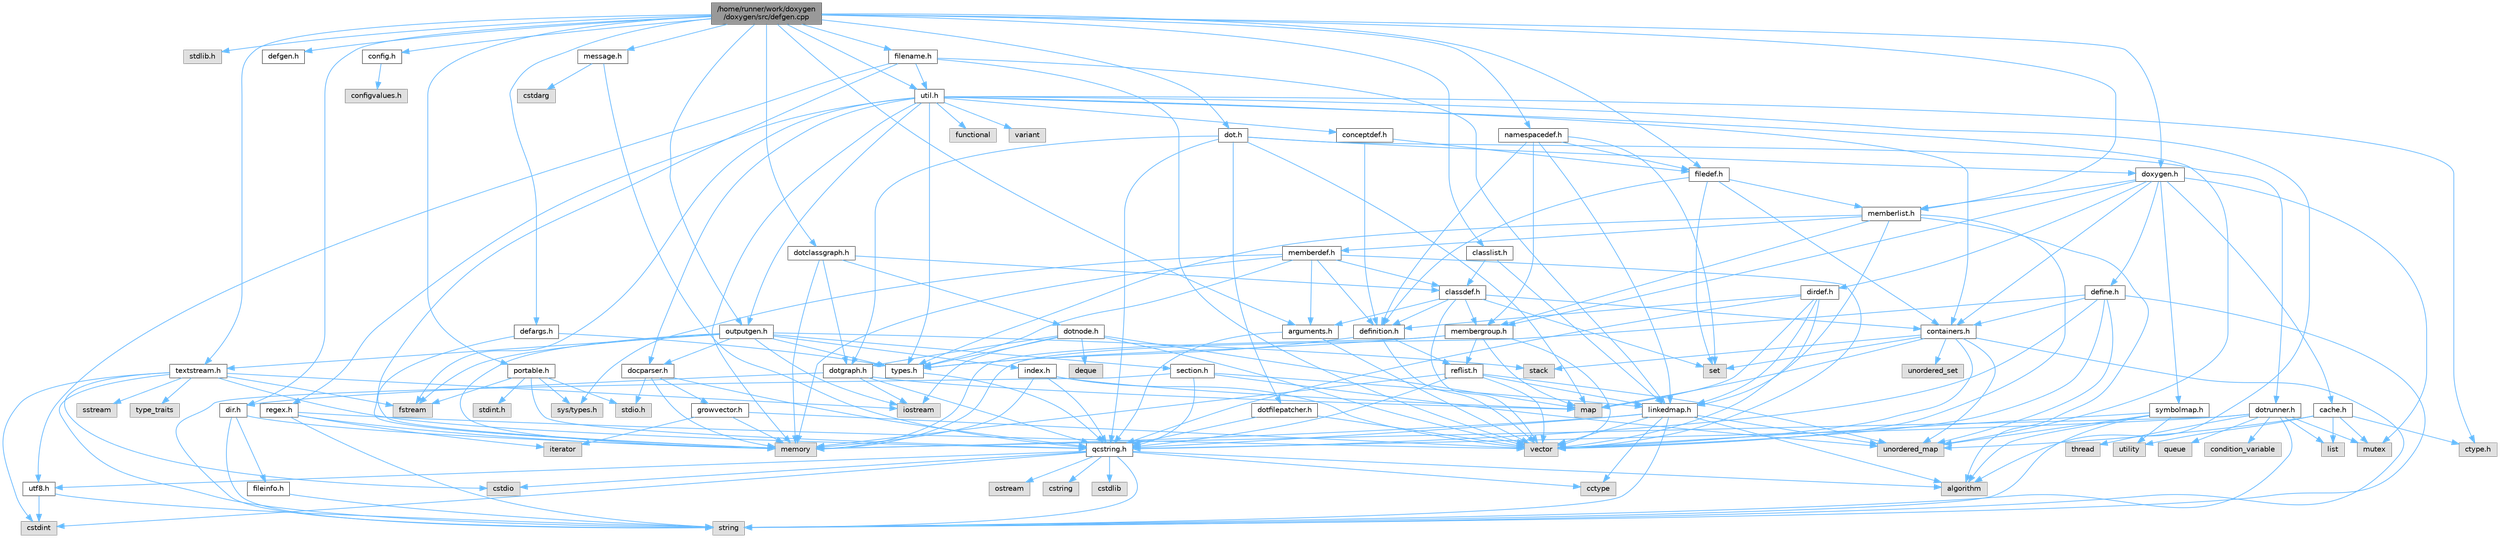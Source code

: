 digraph "/home/runner/work/doxygen/doxygen/src/defgen.cpp"
{
 // INTERACTIVE_SVG=YES
 // LATEX_PDF_SIZE
  bgcolor="transparent";
  edge [fontname=Helvetica,fontsize=10,labelfontname=Helvetica,labelfontsize=10];
  node [fontname=Helvetica,fontsize=10,shape=box,height=0.2,width=0.4];
  Node1 [id="Node000001",label="/home/runner/work/doxygen\l/doxygen/src/defgen.cpp",height=0.2,width=0.4,color="gray40", fillcolor="grey60", style="filled", fontcolor="black",tooltip=" "];
  Node1 -> Node2 [id="edge1_Node000001_Node000002",color="steelblue1",style="solid",tooltip=" "];
  Node2 [id="Node000002",label="stdlib.h",height=0.2,width=0.4,color="grey60", fillcolor="#E0E0E0", style="filled",tooltip=" "];
  Node1 -> Node3 [id="edge2_Node000001_Node000003",color="steelblue1",style="solid",tooltip=" "];
  Node3 [id="Node000003",label="portable.h",height=0.2,width=0.4,color="grey40", fillcolor="white", style="filled",URL="$d2/de2/portable_8h.html",tooltip="Portable versions of functions that are platform dependent."];
  Node3 -> Node4 [id="edge3_Node000003_Node000004",color="steelblue1",style="solid",tooltip=" "];
  Node4 [id="Node000004",label="stdio.h",height=0.2,width=0.4,color="grey60", fillcolor="#E0E0E0", style="filled",tooltip=" "];
  Node3 -> Node5 [id="edge4_Node000003_Node000005",color="steelblue1",style="solid",tooltip=" "];
  Node5 [id="Node000005",label="sys/types.h",height=0.2,width=0.4,color="grey60", fillcolor="#E0E0E0", style="filled",tooltip=" "];
  Node3 -> Node6 [id="edge5_Node000003_Node000006",color="steelblue1",style="solid",tooltip=" "];
  Node6 [id="Node000006",label="stdint.h",height=0.2,width=0.4,color="grey60", fillcolor="#E0E0E0", style="filled",tooltip=" "];
  Node3 -> Node7 [id="edge6_Node000003_Node000007",color="steelblue1",style="solid",tooltip=" "];
  Node7 [id="Node000007",label="fstream",height=0.2,width=0.4,color="grey60", fillcolor="#E0E0E0", style="filled",tooltip=" "];
  Node3 -> Node8 [id="edge7_Node000003_Node000008",color="steelblue1",style="solid",tooltip=" "];
  Node8 [id="Node000008",label="qcstring.h",height=0.2,width=0.4,color="grey40", fillcolor="white", style="filled",URL="$d7/d5c/qcstring_8h.html",tooltip=" "];
  Node8 -> Node9 [id="edge8_Node000008_Node000009",color="steelblue1",style="solid",tooltip=" "];
  Node9 [id="Node000009",label="string",height=0.2,width=0.4,color="grey60", fillcolor="#E0E0E0", style="filled",tooltip=" "];
  Node8 -> Node10 [id="edge9_Node000008_Node000010",color="steelblue1",style="solid",tooltip=" "];
  Node10 [id="Node000010",label="algorithm",height=0.2,width=0.4,color="grey60", fillcolor="#E0E0E0", style="filled",tooltip=" "];
  Node8 -> Node11 [id="edge10_Node000008_Node000011",color="steelblue1",style="solid",tooltip=" "];
  Node11 [id="Node000011",label="cctype",height=0.2,width=0.4,color="grey60", fillcolor="#E0E0E0", style="filled",tooltip=" "];
  Node8 -> Node12 [id="edge11_Node000008_Node000012",color="steelblue1",style="solid",tooltip=" "];
  Node12 [id="Node000012",label="cstring",height=0.2,width=0.4,color="grey60", fillcolor="#E0E0E0", style="filled",tooltip=" "];
  Node8 -> Node13 [id="edge12_Node000008_Node000013",color="steelblue1",style="solid",tooltip=" "];
  Node13 [id="Node000013",label="cstdio",height=0.2,width=0.4,color="grey60", fillcolor="#E0E0E0", style="filled",tooltip=" "];
  Node8 -> Node14 [id="edge13_Node000008_Node000014",color="steelblue1",style="solid",tooltip=" "];
  Node14 [id="Node000014",label="cstdlib",height=0.2,width=0.4,color="grey60", fillcolor="#E0E0E0", style="filled",tooltip=" "];
  Node8 -> Node15 [id="edge14_Node000008_Node000015",color="steelblue1",style="solid",tooltip=" "];
  Node15 [id="Node000015",label="cstdint",height=0.2,width=0.4,color="grey60", fillcolor="#E0E0E0", style="filled",tooltip=" "];
  Node8 -> Node16 [id="edge15_Node000008_Node000016",color="steelblue1",style="solid",tooltip=" "];
  Node16 [id="Node000016",label="ostream",height=0.2,width=0.4,color="grey60", fillcolor="#E0E0E0", style="filled",tooltip=" "];
  Node8 -> Node17 [id="edge16_Node000008_Node000017",color="steelblue1",style="solid",tooltip=" "];
  Node17 [id="Node000017",label="utf8.h",height=0.2,width=0.4,color="grey40", fillcolor="white", style="filled",URL="$db/d7c/utf8_8h.html",tooltip="Various UTF8 related helper functions."];
  Node17 -> Node15 [id="edge17_Node000017_Node000015",color="steelblue1",style="solid",tooltip=" "];
  Node17 -> Node9 [id="edge18_Node000017_Node000009",color="steelblue1",style="solid",tooltip=" "];
  Node1 -> Node18 [id="edge19_Node000001_Node000018",color="steelblue1",style="solid",tooltip=" "];
  Node18 [id="Node000018",label="defgen.h",height=0.2,width=0.4,color="grey40", fillcolor="white", style="filled",URL="$d2/d59/defgen_8h.html",tooltip=" "];
  Node1 -> Node19 [id="edge20_Node000001_Node000019",color="steelblue1",style="solid",tooltip=" "];
  Node19 [id="Node000019",label="doxygen.h",height=0.2,width=0.4,color="grey40", fillcolor="white", style="filled",URL="$d1/da1/doxygen_8h.html",tooltip=" "];
  Node19 -> Node20 [id="edge21_Node000019_Node000020",color="steelblue1",style="solid",tooltip=" "];
  Node20 [id="Node000020",label="mutex",height=0.2,width=0.4,color="grey60", fillcolor="#E0E0E0", style="filled",tooltip=" "];
  Node19 -> Node21 [id="edge22_Node000019_Node000021",color="steelblue1",style="solid",tooltip=" "];
  Node21 [id="Node000021",label="containers.h",height=0.2,width=0.4,color="grey40", fillcolor="white", style="filled",URL="$d5/d75/containers_8h.html",tooltip=" "];
  Node21 -> Node22 [id="edge23_Node000021_Node000022",color="steelblue1",style="solid",tooltip=" "];
  Node22 [id="Node000022",label="vector",height=0.2,width=0.4,color="grey60", fillcolor="#E0E0E0", style="filled",tooltip=" "];
  Node21 -> Node9 [id="edge24_Node000021_Node000009",color="steelblue1",style="solid",tooltip=" "];
  Node21 -> Node23 [id="edge25_Node000021_Node000023",color="steelblue1",style="solid",tooltip=" "];
  Node23 [id="Node000023",label="set",height=0.2,width=0.4,color="grey60", fillcolor="#E0E0E0", style="filled",tooltip=" "];
  Node21 -> Node24 [id="edge26_Node000021_Node000024",color="steelblue1",style="solid",tooltip=" "];
  Node24 [id="Node000024",label="map",height=0.2,width=0.4,color="grey60", fillcolor="#E0E0E0", style="filled",tooltip=" "];
  Node21 -> Node25 [id="edge27_Node000021_Node000025",color="steelblue1",style="solid",tooltip=" "];
  Node25 [id="Node000025",label="unordered_set",height=0.2,width=0.4,color="grey60", fillcolor="#E0E0E0", style="filled",tooltip=" "];
  Node21 -> Node26 [id="edge28_Node000021_Node000026",color="steelblue1",style="solid",tooltip=" "];
  Node26 [id="Node000026",label="unordered_map",height=0.2,width=0.4,color="grey60", fillcolor="#E0E0E0", style="filled",tooltip=" "];
  Node21 -> Node27 [id="edge29_Node000021_Node000027",color="steelblue1",style="solid",tooltip=" "];
  Node27 [id="Node000027",label="stack",height=0.2,width=0.4,color="grey60", fillcolor="#E0E0E0", style="filled",tooltip=" "];
  Node19 -> Node28 [id="edge30_Node000019_Node000028",color="steelblue1",style="solid",tooltip=" "];
  Node28 [id="Node000028",label="membergroup.h",height=0.2,width=0.4,color="grey40", fillcolor="white", style="filled",URL="$d9/d11/membergroup_8h.html",tooltip=" "];
  Node28 -> Node22 [id="edge31_Node000028_Node000022",color="steelblue1",style="solid",tooltip=" "];
  Node28 -> Node24 [id="edge32_Node000028_Node000024",color="steelblue1",style="solid",tooltip=" "];
  Node28 -> Node29 [id="edge33_Node000028_Node000029",color="steelblue1",style="solid",tooltip=" "];
  Node29 [id="Node000029",label="memory",height=0.2,width=0.4,color="grey60", fillcolor="#E0E0E0", style="filled",tooltip=" "];
  Node28 -> Node30 [id="edge34_Node000028_Node000030",color="steelblue1",style="solid",tooltip=" "];
  Node30 [id="Node000030",label="types.h",height=0.2,width=0.4,color="grey40", fillcolor="white", style="filled",URL="$d9/d49/types_8h.html",tooltip="This file contains a number of basic enums and types."];
  Node30 -> Node8 [id="edge35_Node000030_Node000008",color="steelblue1",style="solid",tooltip=" "];
  Node28 -> Node31 [id="edge36_Node000028_Node000031",color="steelblue1",style="solid",tooltip=" "];
  Node31 [id="Node000031",label="reflist.h",height=0.2,width=0.4,color="grey40", fillcolor="white", style="filled",URL="$d1/d02/reflist_8h.html",tooltip=" "];
  Node31 -> Node22 [id="edge37_Node000031_Node000022",color="steelblue1",style="solid",tooltip=" "];
  Node31 -> Node26 [id="edge38_Node000031_Node000026",color="steelblue1",style="solid",tooltip=" "];
  Node31 -> Node29 [id="edge39_Node000031_Node000029",color="steelblue1",style="solid",tooltip=" "];
  Node31 -> Node8 [id="edge40_Node000031_Node000008",color="steelblue1",style="solid",tooltip=" "];
  Node31 -> Node32 [id="edge41_Node000031_Node000032",color="steelblue1",style="solid",tooltip=" "];
  Node32 [id="Node000032",label="linkedmap.h",height=0.2,width=0.4,color="grey40", fillcolor="white", style="filled",URL="$da/de1/linkedmap_8h.html",tooltip=" "];
  Node32 -> Node26 [id="edge42_Node000032_Node000026",color="steelblue1",style="solid",tooltip=" "];
  Node32 -> Node22 [id="edge43_Node000032_Node000022",color="steelblue1",style="solid",tooltip=" "];
  Node32 -> Node29 [id="edge44_Node000032_Node000029",color="steelblue1",style="solid",tooltip=" "];
  Node32 -> Node9 [id="edge45_Node000032_Node000009",color="steelblue1",style="solid",tooltip=" "];
  Node32 -> Node10 [id="edge46_Node000032_Node000010",color="steelblue1",style="solid",tooltip=" "];
  Node32 -> Node11 [id="edge47_Node000032_Node000011",color="steelblue1",style="solid",tooltip=" "];
  Node32 -> Node8 [id="edge48_Node000032_Node000008",color="steelblue1",style="solid",tooltip=" "];
  Node19 -> Node33 [id="edge49_Node000019_Node000033",color="steelblue1",style="solid",tooltip=" "];
  Node33 [id="Node000033",label="dirdef.h",height=0.2,width=0.4,color="grey40", fillcolor="white", style="filled",URL="$d6/d15/dirdef_8h.html",tooltip=" "];
  Node33 -> Node22 [id="edge50_Node000033_Node000022",color="steelblue1",style="solid",tooltip=" "];
  Node33 -> Node24 [id="edge51_Node000033_Node000024",color="steelblue1",style="solid",tooltip=" "];
  Node33 -> Node8 [id="edge52_Node000033_Node000008",color="steelblue1",style="solid",tooltip=" "];
  Node33 -> Node32 [id="edge53_Node000033_Node000032",color="steelblue1",style="solid",tooltip=" "];
  Node33 -> Node34 [id="edge54_Node000033_Node000034",color="steelblue1",style="solid",tooltip=" "];
  Node34 [id="Node000034",label="definition.h",height=0.2,width=0.4,color="grey40", fillcolor="white", style="filled",URL="$df/da1/definition_8h.html",tooltip=" "];
  Node34 -> Node22 [id="edge55_Node000034_Node000022",color="steelblue1",style="solid",tooltip=" "];
  Node34 -> Node30 [id="edge56_Node000034_Node000030",color="steelblue1",style="solid",tooltip=" "];
  Node34 -> Node31 [id="edge57_Node000034_Node000031",color="steelblue1",style="solid",tooltip=" "];
  Node19 -> Node35 [id="edge58_Node000019_Node000035",color="steelblue1",style="solid",tooltip=" "];
  Node35 [id="Node000035",label="memberlist.h",height=0.2,width=0.4,color="grey40", fillcolor="white", style="filled",URL="$dd/d78/memberlist_8h.html",tooltip=" "];
  Node35 -> Node22 [id="edge59_Node000035_Node000022",color="steelblue1",style="solid",tooltip=" "];
  Node35 -> Node10 [id="edge60_Node000035_Node000010",color="steelblue1",style="solid",tooltip=" "];
  Node35 -> Node36 [id="edge61_Node000035_Node000036",color="steelblue1",style="solid",tooltip=" "];
  Node36 [id="Node000036",label="memberdef.h",height=0.2,width=0.4,color="grey40", fillcolor="white", style="filled",URL="$d4/d46/memberdef_8h.html",tooltip=" "];
  Node36 -> Node22 [id="edge62_Node000036_Node000022",color="steelblue1",style="solid",tooltip=" "];
  Node36 -> Node29 [id="edge63_Node000036_Node000029",color="steelblue1",style="solid",tooltip=" "];
  Node36 -> Node5 [id="edge64_Node000036_Node000005",color="steelblue1",style="solid",tooltip=" "];
  Node36 -> Node30 [id="edge65_Node000036_Node000030",color="steelblue1",style="solid",tooltip=" "];
  Node36 -> Node34 [id="edge66_Node000036_Node000034",color="steelblue1",style="solid",tooltip=" "];
  Node36 -> Node37 [id="edge67_Node000036_Node000037",color="steelblue1",style="solid",tooltip=" "];
  Node37 [id="Node000037",label="arguments.h",height=0.2,width=0.4,color="grey40", fillcolor="white", style="filled",URL="$df/d9b/arguments_8h.html",tooltip=" "];
  Node37 -> Node22 [id="edge68_Node000037_Node000022",color="steelblue1",style="solid",tooltip=" "];
  Node37 -> Node8 [id="edge69_Node000037_Node000008",color="steelblue1",style="solid",tooltip=" "];
  Node36 -> Node38 [id="edge70_Node000036_Node000038",color="steelblue1",style="solid",tooltip=" "];
  Node38 [id="Node000038",label="classdef.h",height=0.2,width=0.4,color="grey40", fillcolor="white", style="filled",URL="$d1/da6/classdef_8h.html",tooltip=" "];
  Node38 -> Node22 [id="edge71_Node000038_Node000022",color="steelblue1",style="solid",tooltip=" "];
  Node38 -> Node23 [id="edge72_Node000038_Node000023",color="steelblue1",style="solid",tooltip=" "];
  Node38 -> Node21 [id="edge73_Node000038_Node000021",color="steelblue1",style="solid",tooltip=" "];
  Node38 -> Node34 [id="edge74_Node000038_Node000034",color="steelblue1",style="solid",tooltip=" "];
  Node38 -> Node37 [id="edge75_Node000038_Node000037",color="steelblue1",style="solid",tooltip=" "];
  Node38 -> Node28 [id="edge76_Node000038_Node000028",color="steelblue1",style="solid",tooltip=" "];
  Node35 -> Node32 [id="edge77_Node000035_Node000032",color="steelblue1",style="solid",tooltip=" "];
  Node35 -> Node30 [id="edge78_Node000035_Node000030",color="steelblue1",style="solid",tooltip=" "];
  Node35 -> Node28 [id="edge79_Node000035_Node000028",color="steelblue1",style="solid",tooltip=" "];
  Node19 -> Node39 [id="edge80_Node000019_Node000039",color="steelblue1",style="solid",tooltip=" "];
  Node39 [id="Node000039",label="define.h",height=0.2,width=0.4,color="grey40", fillcolor="white", style="filled",URL="$df/d67/define_8h.html",tooltip=" "];
  Node39 -> Node22 [id="edge81_Node000039_Node000022",color="steelblue1",style="solid",tooltip=" "];
  Node39 -> Node29 [id="edge82_Node000039_Node000029",color="steelblue1",style="solid",tooltip=" "];
  Node39 -> Node9 [id="edge83_Node000039_Node000009",color="steelblue1",style="solid",tooltip=" "];
  Node39 -> Node26 [id="edge84_Node000039_Node000026",color="steelblue1",style="solid",tooltip=" "];
  Node39 -> Node8 [id="edge85_Node000039_Node000008",color="steelblue1",style="solid",tooltip=" "];
  Node39 -> Node21 [id="edge86_Node000039_Node000021",color="steelblue1",style="solid",tooltip=" "];
  Node19 -> Node40 [id="edge87_Node000019_Node000040",color="steelblue1",style="solid",tooltip=" "];
  Node40 [id="Node000040",label="cache.h",height=0.2,width=0.4,color="grey40", fillcolor="white", style="filled",URL="$d3/d26/cache_8h.html",tooltip=" "];
  Node40 -> Node41 [id="edge88_Node000040_Node000041",color="steelblue1",style="solid",tooltip=" "];
  Node41 [id="Node000041",label="list",height=0.2,width=0.4,color="grey60", fillcolor="#E0E0E0", style="filled",tooltip=" "];
  Node40 -> Node26 [id="edge89_Node000040_Node000026",color="steelblue1",style="solid",tooltip=" "];
  Node40 -> Node20 [id="edge90_Node000040_Node000020",color="steelblue1",style="solid",tooltip=" "];
  Node40 -> Node42 [id="edge91_Node000040_Node000042",color="steelblue1",style="solid",tooltip=" "];
  Node42 [id="Node000042",label="utility",height=0.2,width=0.4,color="grey60", fillcolor="#E0E0E0", style="filled",tooltip=" "];
  Node40 -> Node43 [id="edge92_Node000040_Node000043",color="steelblue1",style="solid",tooltip=" "];
  Node43 [id="Node000043",label="ctype.h",height=0.2,width=0.4,color="grey60", fillcolor="#E0E0E0", style="filled",tooltip=" "];
  Node19 -> Node44 [id="edge93_Node000019_Node000044",color="steelblue1",style="solid",tooltip=" "];
  Node44 [id="Node000044",label="symbolmap.h",height=0.2,width=0.4,color="grey40", fillcolor="white", style="filled",URL="$d7/ddd/symbolmap_8h.html",tooltip=" "];
  Node44 -> Node10 [id="edge94_Node000044_Node000010",color="steelblue1",style="solid",tooltip=" "];
  Node44 -> Node26 [id="edge95_Node000044_Node000026",color="steelblue1",style="solid",tooltip=" "];
  Node44 -> Node22 [id="edge96_Node000044_Node000022",color="steelblue1",style="solid",tooltip=" "];
  Node44 -> Node9 [id="edge97_Node000044_Node000009",color="steelblue1",style="solid",tooltip=" "];
  Node44 -> Node42 [id="edge98_Node000044_Node000042",color="steelblue1",style="solid",tooltip=" "];
  Node1 -> Node45 [id="edge99_Node000001_Node000045",color="steelblue1",style="solid",tooltip=" "];
  Node45 [id="Node000045",label="message.h",height=0.2,width=0.4,color="grey40", fillcolor="white", style="filled",URL="$d2/d0d/message_8h.html",tooltip=" "];
  Node45 -> Node46 [id="edge100_Node000045_Node000046",color="steelblue1",style="solid",tooltip=" "];
  Node46 [id="Node000046",label="cstdarg",height=0.2,width=0.4,color="grey60", fillcolor="#E0E0E0", style="filled",tooltip=" "];
  Node45 -> Node8 [id="edge101_Node000045_Node000008",color="steelblue1",style="solid",tooltip=" "];
  Node1 -> Node47 [id="edge102_Node000001_Node000047",color="steelblue1",style="solid",tooltip=" "];
  Node47 [id="Node000047",label="config.h",height=0.2,width=0.4,color="grey40", fillcolor="white", style="filled",URL="$db/d16/config_8h.html",tooltip=" "];
  Node47 -> Node48 [id="edge103_Node000047_Node000048",color="steelblue1",style="solid",tooltip=" "];
  Node48 [id="Node000048",label="configvalues.h",height=0.2,width=0.4,color="grey60", fillcolor="#E0E0E0", style="filled",tooltip=" "];
  Node1 -> Node49 [id="edge104_Node000001_Node000049",color="steelblue1",style="solid",tooltip=" "];
  Node49 [id="Node000049",label="classlist.h",height=0.2,width=0.4,color="grey40", fillcolor="white", style="filled",URL="$d2/df8/classlist_8h.html",tooltip=" "];
  Node49 -> Node32 [id="edge105_Node000049_Node000032",color="steelblue1",style="solid",tooltip=" "];
  Node49 -> Node38 [id="edge106_Node000049_Node000038",color="steelblue1",style="solid",tooltip=" "];
  Node1 -> Node50 [id="edge107_Node000001_Node000050",color="steelblue1",style="solid",tooltip=" "];
  Node50 [id="Node000050",label="util.h",height=0.2,width=0.4,color="grey40", fillcolor="white", style="filled",URL="$d8/d3c/util_8h.html",tooltip="A bunch of utility functions."];
  Node50 -> Node29 [id="edge108_Node000050_Node000029",color="steelblue1",style="solid",tooltip=" "];
  Node50 -> Node26 [id="edge109_Node000050_Node000026",color="steelblue1",style="solid",tooltip=" "];
  Node50 -> Node10 [id="edge110_Node000050_Node000010",color="steelblue1",style="solid",tooltip=" "];
  Node50 -> Node51 [id="edge111_Node000050_Node000051",color="steelblue1",style="solid",tooltip=" "];
  Node51 [id="Node000051",label="functional",height=0.2,width=0.4,color="grey60", fillcolor="#E0E0E0", style="filled",tooltip=" "];
  Node50 -> Node7 [id="edge112_Node000050_Node000007",color="steelblue1",style="solid",tooltip=" "];
  Node50 -> Node52 [id="edge113_Node000050_Node000052",color="steelblue1",style="solid",tooltip=" "];
  Node52 [id="Node000052",label="variant",height=0.2,width=0.4,color="grey60", fillcolor="#E0E0E0", style="filled",tooltip=" "];
  Node50 -> Node43 [id="edge114_Node000050_Node000043",color="steelblue1",style="solid",tooltip=" "];
  Node50 -> Node30 [id="edge115_Node000050_Node000030",color="steelblue1",style="solid",tooltip=" "];
  Node50 -> Node53 [id="edge116_Node000050_Node000053",color="steelblue1",style="solid",tooltip=" "];
  Node53 [id="Node000053",label="docparser.h",height=0.2,width=0.4,color="grey40", fillcolor="white", style="filled",URL="$de/d9c/docparser_8h.html",tooltip=" "];
  Node53 -> Node4 [id="edge117_Node000053_Node000004",color="steelblue1",style="solid",tooltip=" "];
  Node53 -> Node29 [id="edge118_Node000053_Node000029",color="steelblue1",style="solid",tooltip=" "];
  Node53 -> Node8 [id="edge119_Node000053_Node000008",color="steelblue1",style="solid",tooltip=" "];
  Node53 -> Node54 [id="edge120_Node000053_Node000054",color="steelblue1",style="solid",tooltip=" "];
  Node54 [id="Node000054",label="growvector.h",height=0.2,width=0.4,color="grey40", fillcolor="white", style="filled",URL="$d7/d50/growvector_8h.html",tooltip=" "];
  Node54 -> Node22 [id="edge121_Node000054_Node000022",color="steelblue1",style="solid",tooltip=" "];
  Node54 -> Node29 [id="edge122_Node000054_Node000029",color="steelblue1",style="solid",tooltip=" "];
  Node54 -> Node55 [id="edge123_Node000054_Node000055",color="steelblue1",style="solid",tooltip=" "];
  Node55 [id="Node000055",label="iterator",height=0.2,width=0.4,color="grey60", fillcolor="#E0E0E0", style="filled",tooltip=" "];
  Node50 -> Node21 [id="edge124_Node000050_Node000021",color="steelblue1",style="solid",tooltip=" "];
  Node50 -> Node56 [id="edge125_Node000050_Node000056",color="steelblue1",style="solid",tooltip=" "];
  Node56 [id="Node000056",label="outputgen.h",height=0.2,width=0.4,color="grey40", fillcolor="white", style="filled",URL="$df/d06/outputgen_8h.html",tooltip=" "];
  Node56 -> Node29 [id="edge126_Node000056_Node000029",color="steelblue1",style="solid",tooltip=" "];
  Node56 -> Node27 [id="edge127_Node000056_Node000027",color="steelblue1",style="solid",tooltip=" "];
  Node56 -> Node57 [id="edge128_Node000056_Node000057",color="steelblue1",style="solid",tooltip=" "];
  Node57 [id="Node000057",label="iostream",height=0.2,width=0.4,color="grey60", fillcolor="#E0E0E0", style="filled",tooltip=" "];
  Node56 -> Node7 [id="edge129_Node000056_Node000007",color="steelblue1",style="solid",tooltip=" "];
  Node56 -> Node30 [id="edge130_Node000056_Node000030",color="steelblue1",style="solid",tooltip=" "];
  Node56 -> Node58 [id="edge131_Node000056_Node000058",color="steelblue1",style="solid",tooltip=" "];
  Node58 [id="Node000058",label="index.h",height=0.2,width=0.4,color="grey40", fillcolor="white", style="filled",URL="$d1/db5/index_8h.html",tooltip=" "];
  Node58 -> Node29 [id="edge132_Node000058_Node000029",color="steelblue1",style="solid",tooltip=" "];
  Node58 -> Node22 [id="edge133_Node000058_Node000022",color="steelblue1",style="solid",tooltip=" "];
  Node58 -> Node24 [id="edge134_Node000058_Node000024",color="steelblue1",style="solid",tooltip=" "];
  Node58 -> Node8 [id="edge135_Node000058_Node000008",color="steelblue1",style="solid",tooltip=" "];
  Node56 -> Node59 [id="edge136_Node000056_Node000059",color="steelblue1",style="solid",tooltip=" "];
  Node59 [id="Node000059",label="section.h",height=0.2,width=0.4,color="grey40", fillcolor="white", style="filled",URL="$d1/d2a/section_8h.html",tooltip=" "];
  Node59 -> Node9 [id="edge137_Node000059_Node000009",color="steelblue1",style="solid",tooltip=" "];
  Node59 -> Node26 [id="edge138_Node000059_Node000026",color="steelblue1",style="solid",tooltip=" "];
  Node59 -> Node8 [id="edge139_Node000059_Node000008",color="steelblue1",style="solid",tooltip=" "];
  Node59 -> Node32 [id="edge140_Node000059_Node000032",color="steelblue1",style="solid",tooltip=" "];
  Node56 -> Node60 [id="edge141_Node000056_Node000060",color="steelblue1",style="solid",tooltip=" "];
  Node60 [id="Node000060",label="textstream.h",height=0.2,width=0.4,color="grey40", fillcolor="white", style="filled",URL="$d4/d7d/textstream_8h.html",tooltip=" "];
  Node60 -> Node9 [id="edge142_Node000060_Node000009",color="steelblue1",style="solid",tooltip=" "];
  Node60 -> Node57 [id="edge143_Node000060_Node000057",color="steelblue1",style="solid",tooltip=" "];
  Node60 -> Node61 [id="edge144_Node000060_Node000061",color="steelblue1",style="solid",tooltip=" "];
  Node61 [id="Node000061",label="sstream",height=0.2,width=0.4,color="grey60", fillcolor="#E0E0E0", style="filled",tooltip=" "];
  Node60 -> Node15 [id="edge145_Node000060_Node000015",color="steelblue1",style="solid",tooltip=" "];
  Node60 -> Node13 [id="edge146_Node000060_Node000013",color="steelblue1",style="solid",tooltip=" "];
  Node60 -> Node7 [id="edge147_Node000060_Node000007",color="steelblue1",style="solid",tooltip=" "];
  Node60 -> Node62 [id="edge148_Node000060_Node000062",color="steelblue1",style="solid",tooltip=" "];
  Node62 [id="Node000062",label="type_traits",height=0.2,width=0.4,color="grey60", fillcolor="#E0E0E0", style="filled",tooltip=" "];
  Node60 -> Node8 [id="edge149_Node000060_Node000008",color="steelblue1",style="solid",tooltip=" "];
  Node56 -> Node53 [id="edge150_Node000056_Node000053",color="steelblue1",style="solid",tooltip=" "];
  Node50 -> Node63 [id="edge151_Node000050_Node000063",color="steelblue1",style="solid",tooltip=" "];
  Node63 [id="Node000063",label="regex.h",height=0.2,width=0.4,color="grey40", fillcolor="white", style="filled",URL="$d1/d21/regex_8h.html",tooltip=" "];
  Node63 -> Node29 [id="edge152_Node000063_Node000029",color="steelblue1",style="solid",tooltip=" "];
  Node63 -> Node9 [id="edge153_Node000063_Node000009",color="steelblue1",style="solid",tooltip=" "];
  Node63 -> Node22 [id="edge154_Node000063_Node000022",color="steelblue1",style="solid",tooltip=" "];
  Node63 -> Node55 [id="edge155_Node000063_Node000055",color="steelblue1",style="solid",tooltip=" "];
  Node50 -> Node64 [id="edge156_Node000050_Node000064",color="steelblue1",style="solid",tooltip=" "];
  Node64 [id="Node000064",label="conceptdef.h",height=0.2,width=0.4,color="grey40", fillcolor="white", style="filled",URL="$da/df1/conceptdef_8h.html",tooltip=" "];
  Node64 -> Node34 [id="edge157_Node000064_Node000034",color="steelblue1",style="solid",tooltip=" "];
  Node64 -> Node65 [id="edge158_Node000064_Node000065",color="steelblue1",style="solid",tooltip=" "];
  Node65 [id="Node000065",label="filedef.h",height=0.2,width=0.4,color="grey40", fillcolor="white", style="filled",URL="$d4/d3a/filedef_8h.html",tooltip=" "];
  Node65 -> Node23 [id="edge159_Node000065_Node000023",color="steelblue1",style="solid",tooltip=" "];
  Node65 -> Node34 [id="edge160_Node000065_Node000034",color="steelblue1",style="solid",tooltip=" "];
  Node65 -> Node35 [id="edge161_Node000065_Node000035",color="steelblue1",style="solid",tooltip=" "];
  Node65 -> Node21 [id="edge162_Node000065_Node000021",color="steelblue1",style="solid",tooltip=" "];
  Node1 -> Node66 [id="edge163_Node000001_Node000066",color="steelblue1",style="solid",tooltip=" "];
  Node66 [id="Node000066",label="defargs.h",height=0.2,width=0.4,color="grey40", fillcolor="white", style="filled",URL="$d8/d65/defargs_8h.html",tooltip=" "];
  Node66 -> Node30 [id="edge164_Node000066_Node000030",color="steelblue1",style="solid",tooltip=" "];
  Node66 -> Node29 [id="edge165_Node000066_Node000029",color="steelblue1",style="solid",tooltip=" "];
  Node1 -> Node56 [id="edge166_Node000001_Node000056",color="steelblue1",style="solid",tooltip=" "];
  Node1 -> Node67 [id="edge167_Node000001_Node000067",color="steelblue1",style="solid",tooltip=" "];
  Node67 [id="Node000067",label="dot.h",height=0.2,width=0.4,color="grey40", fillcolor="white", style="filled",URL="$d6/d4a/dot_8h.html",tooltip=" "];
  Node67 -> Node24 [id="edge168_Node000067_Node000024",color="steelblue1",style="solid",tooltip=" "];
  Node67 -> Node8 [id="edge169_Node000067_Node000008",color="steelblue1",style="solid",tooltip=" "];
  Node67 -> Node68 [id="edge170_Node000067_Node000068",color="steelblue1",style="solid",tooltip=" "];
  Node68 [id="Node000068",label="dotgraph.h",height=0.2,width=0.4,color="grey40", fillcolor="white", style="filled",URL="$d0/daa/dotgraph_8h.html",tooltip=" "];
  Node68 -> Node57 [id="edge171_Node000068_Node000057",color="steelblue1",style="solid",tooltip=" "];
  Node68 -> Node24 [id="edge172_Node000068_Node000024",color="steelblue1",style="solid",tooltip=" "];
  Node68 -> Node8 [id="edge173_Node000068_Node000008",color="steelblue1",style="solid",tooltip=" "];
  Node68 -> Node69 [id="edge174_Node000068_Node000069",color="steelblue1",style="solid",tooltip=" "];
  Node69 [id="Node000069",label="dir.h",height=0.2,width=0.4,color="grey40", fillcolor="white", style="filled",URL="$df/d9c/dir_8h.html",tooltip=" "];
  Node69 -> Node9 [id="edge175_Node000069_Node000009",color="steelblue1",style="solid",tooltip=" "];
  Node69 -> Node29 [id="edge176_Node000069_Node000029",color="steelblue1",style="solid",tooltip=" "];
  Node69 -> Node70 [id="edge177_Node000069_Node000070",color="steelblue1",style="solid",tooltip=" "];
  Node70 [id="Node000070",label="fileinfo.h",height=0.2,width=0.4,color="grey40", fillcolor="white", style="filled",URL="$df/d45/fileinfo_8h.html",tooltip=" "];
  Node70 -> Node9 [id="edge178_Node000070_Node000009",color="steelblue1",style="solid",tooltip=" "];
  Node67 -> Node71 [id="edge179_Node000067_Node000071",color="steelblue1",style="solid",tooltip=" "];
  Node71 [id="Node000071",label="dotfilepatcher.h",height=0.2,width=0.4,color="grey40", fillcolor="white", style="filled",URL="$d3/d38/dotfilepatcher_8h.html",tooltip=" "];
  Node71 -> Node22 [id="edge180_Node000071_Node000022",color="steelblue1",style="solid",tooltip=" "];
  Node71 -> Node8 [id="edge181_Node000071_Node000008",color="steelblue1",style="solid",tooltip=" "];
  Node67 -> Node72 [id="edge182_Node000067_Node000072",color="steelblue1",style="solid",tooltip=" "];
  Node72 [id="Node000072",label="dotrunner.h",height=0.2,width=0.4,color="grey40", fillcolor="white", style="filled",URL="$d2/dd1/dotrunner_8h.html",tooltip=" "];
  Node72 -> Node9 [id="edge183_Node000072_Node000009",color="steelblue1",style="solid",tooltip=" "];
  Node72 -> Node73 [id="edge184_Node000072_Node000073",color="steelblue1",style="solid",tooltip=" "];
  Node73 [id="Node000073",label="thread",height=0.2,width=0.4,color="grey60", fillcolor="#E0E0E0", style="filled",tooltip=" "];
  Node72 -> Node41 [id="edge185_Node000072_Node000041",color="steelblue1",style="solid",tooltip=" "];
  Node72 -> Node74 [id="edge186_Node000072_Node000074",color="steelblue1",style="solid",tooltip=" "];
  Node74 [id="Node000074",label="queue",height=0.2,width=0.4,color="grey60", fillcolor="#E0E0E0", style="filled",tooltip=" "];
  Node72 -> Node20 [id="edge187_Node000072_Node000020",color="steelblue1",style="solid",tooltip=" "];
  Node72 -> Node75 [id="edge188_Node000072_Node000075",color="steelblue1",style="solid",tooltip=" "];
  Node75 [id="Node000075",label="condition_variable",height=0.2,width=0.4,color="grey60", fillcolor="#E0E0E0", style="filled",tooltip=" "];
  Node72 -> Node29 [id="edge189_Node000072_Node000029",color="steelblue1",style="solid",tooltip=" "];
  Node72 -> Node8 [id="edge190_Node000072_Node000008",color="steelblue1",style="solid",tooltip=" "];
  Node67 -> Node19 [id="edge191_Node000067_Node000019",color="steelblue1",style="solid",tooltip=" "];
  Node1 -> Node76 [id="edge192_Node000001_Node000076",color="steelblue1",style="solid",tooltip=" "];
  Node76 [id="Node000076",label="dotclassgraph.h",height=0.2,width=0.4,color="grey40", fillcolor="white", style="filled",URL="$d5/d04/dotclassgraph_8h.html",tooltip=" "];
  Node76 -> Node29 [id="edge193_Node000076_Node000029",color="steelblue1",style="solid",tooltip=" "];
  Node76 -> Node38 [id="edge194_Node000076_Node000038",color="steelblue1",style="solid",tooltip=" "];
  Node76 -> Node77 [id="edge195_Node000076_Node000077",color="steelblue1",style="solid",tooltip=" "];
  Node77 [id="Node000077",label="dotnode.h",height=0.2,width=0.4,color="grey40", fillcolor="white", style="filled",URL="$d8/d3b/dotnode_8h.html",tooltip=" "];
  Node77 -> Node22 [id="edge196_Node000077_Node000022",color="steelblue1",style="solid",tooltip=" "];
  Node77 -> Node24 [id="edge197_Node000077_Node000024",color="steelblue1",style="solid",tooltip=" "];
  Node77 -> Node78 [id="edge198_Node000077_Node000078",color="steelblue1",style="solid",tooltip=" "];
  Node78 [id="Node000078",label="deque",height=0.2,width=0.4,color="grey60", fillcolor="#E0E0E0", style="filled",tooltip=" "];
  Node77 -> Node57 [id="edge199_Node000077_Node000057",color="steelblue1",style="solid",tooltip=" "];
  Node77 -> Node30 [id="edge200_Node000077_Node000030",color="steelblue1",style="solid",tooltip=" "];
  Node77 -> Node68 [id="edge201_Node000077_Node000068",color="steelblue1",style="solid",tooltip=" "];
  Node76 -> Node68 [id="edge202_Node000076_Node000068",color="steelblue1",style="solid",tooltip=" "];
  Node1 -> Node37 [id="edge203_Node000001_Node000037",color="steelblue1",style="solid",tooltip=" "];
  Node1 -> Node35 [id="edge204_Node000001_Node000035",color="steelblue1",style="solid",tooltip=" "];
  Node1 -> Node79 [id="edge205_Node000001_Node000079",color="steelblue1",style="solid",tooltip=" "];
  Node79 [id="Node000079",label="namespacedef.h",height=0.2,width=0.4,color="grey40", fillcolor="white", style="filled",URL="$d7/d97/namespacedef_8h.html",tooltip=" "];
  Node79 -> Node23 [id="edge206_Node000079_Node000023",color="steelblue1",style="solid",tooltip=" "];
  Node79 -> Node34 [id="edge207_Node000079_Node000034",color="steelblue1",style="solid",tooltip=" "];
  Node79 -> Node65 [id="edge208_Node000079_Node000065",color="steelblue1",style="solid",tooltip=" "];
  Node79 -> Node32 [id="edge209_Node000079_Node000032",color="steelblue1",style="solid",tooltip=" "];
  Node79 -> Node28 [id="edge210_Node000079_Node000028",color="steelblue1",style="solid",tooltip=" "];
  Node1 -> Node65 [id="edge211_Node000001_Node000065",color="steelblue1",style="solid",tooltip=" "];
  Node1 -> Node80 [id="edge212_Node000001_Node000080",color="steelblue1",style="solid",tooltip=" "];
  Node80 [id="Node000080",label="filename.h",height=0.2,width=0.4,color="grey40", fillcolor="white", style="filled",URL="$dc/dd6/filename_8h.html",tooltip=" "];
  Node80 -> Node29 [id="edge213_Node000080_Node000029",color="steelblue1",style="solid",tooltip=" "];
  Node80 -> Node22 [id="edge214_Node000080_Node000022",color="steelblue1",style="solid",tooltip=" "];
  Node80 -> Node32 [id="edge215_Node000080_Node000032",color="steelblue1",style="solid",tooltip=" "];
  Node80 -> Node17 [id="edge216_Node000080_Node000017",color="steelblue1",style="solid",tooltip=" "];
  Node80 -> Node50 [id="edge217_Node000080_Node000050",color="steelblue1",style="solid",tooltip=" "];
  Node1 -> Node69 [id="edge218_Node000001_Node000069",color="steelblue1",style="solid",tooltip=" "];
  Node1 -> Node60 [id="edge219_Node000001_Node000060",color="steelblue1",style="solid",tooltip=" "];
}
